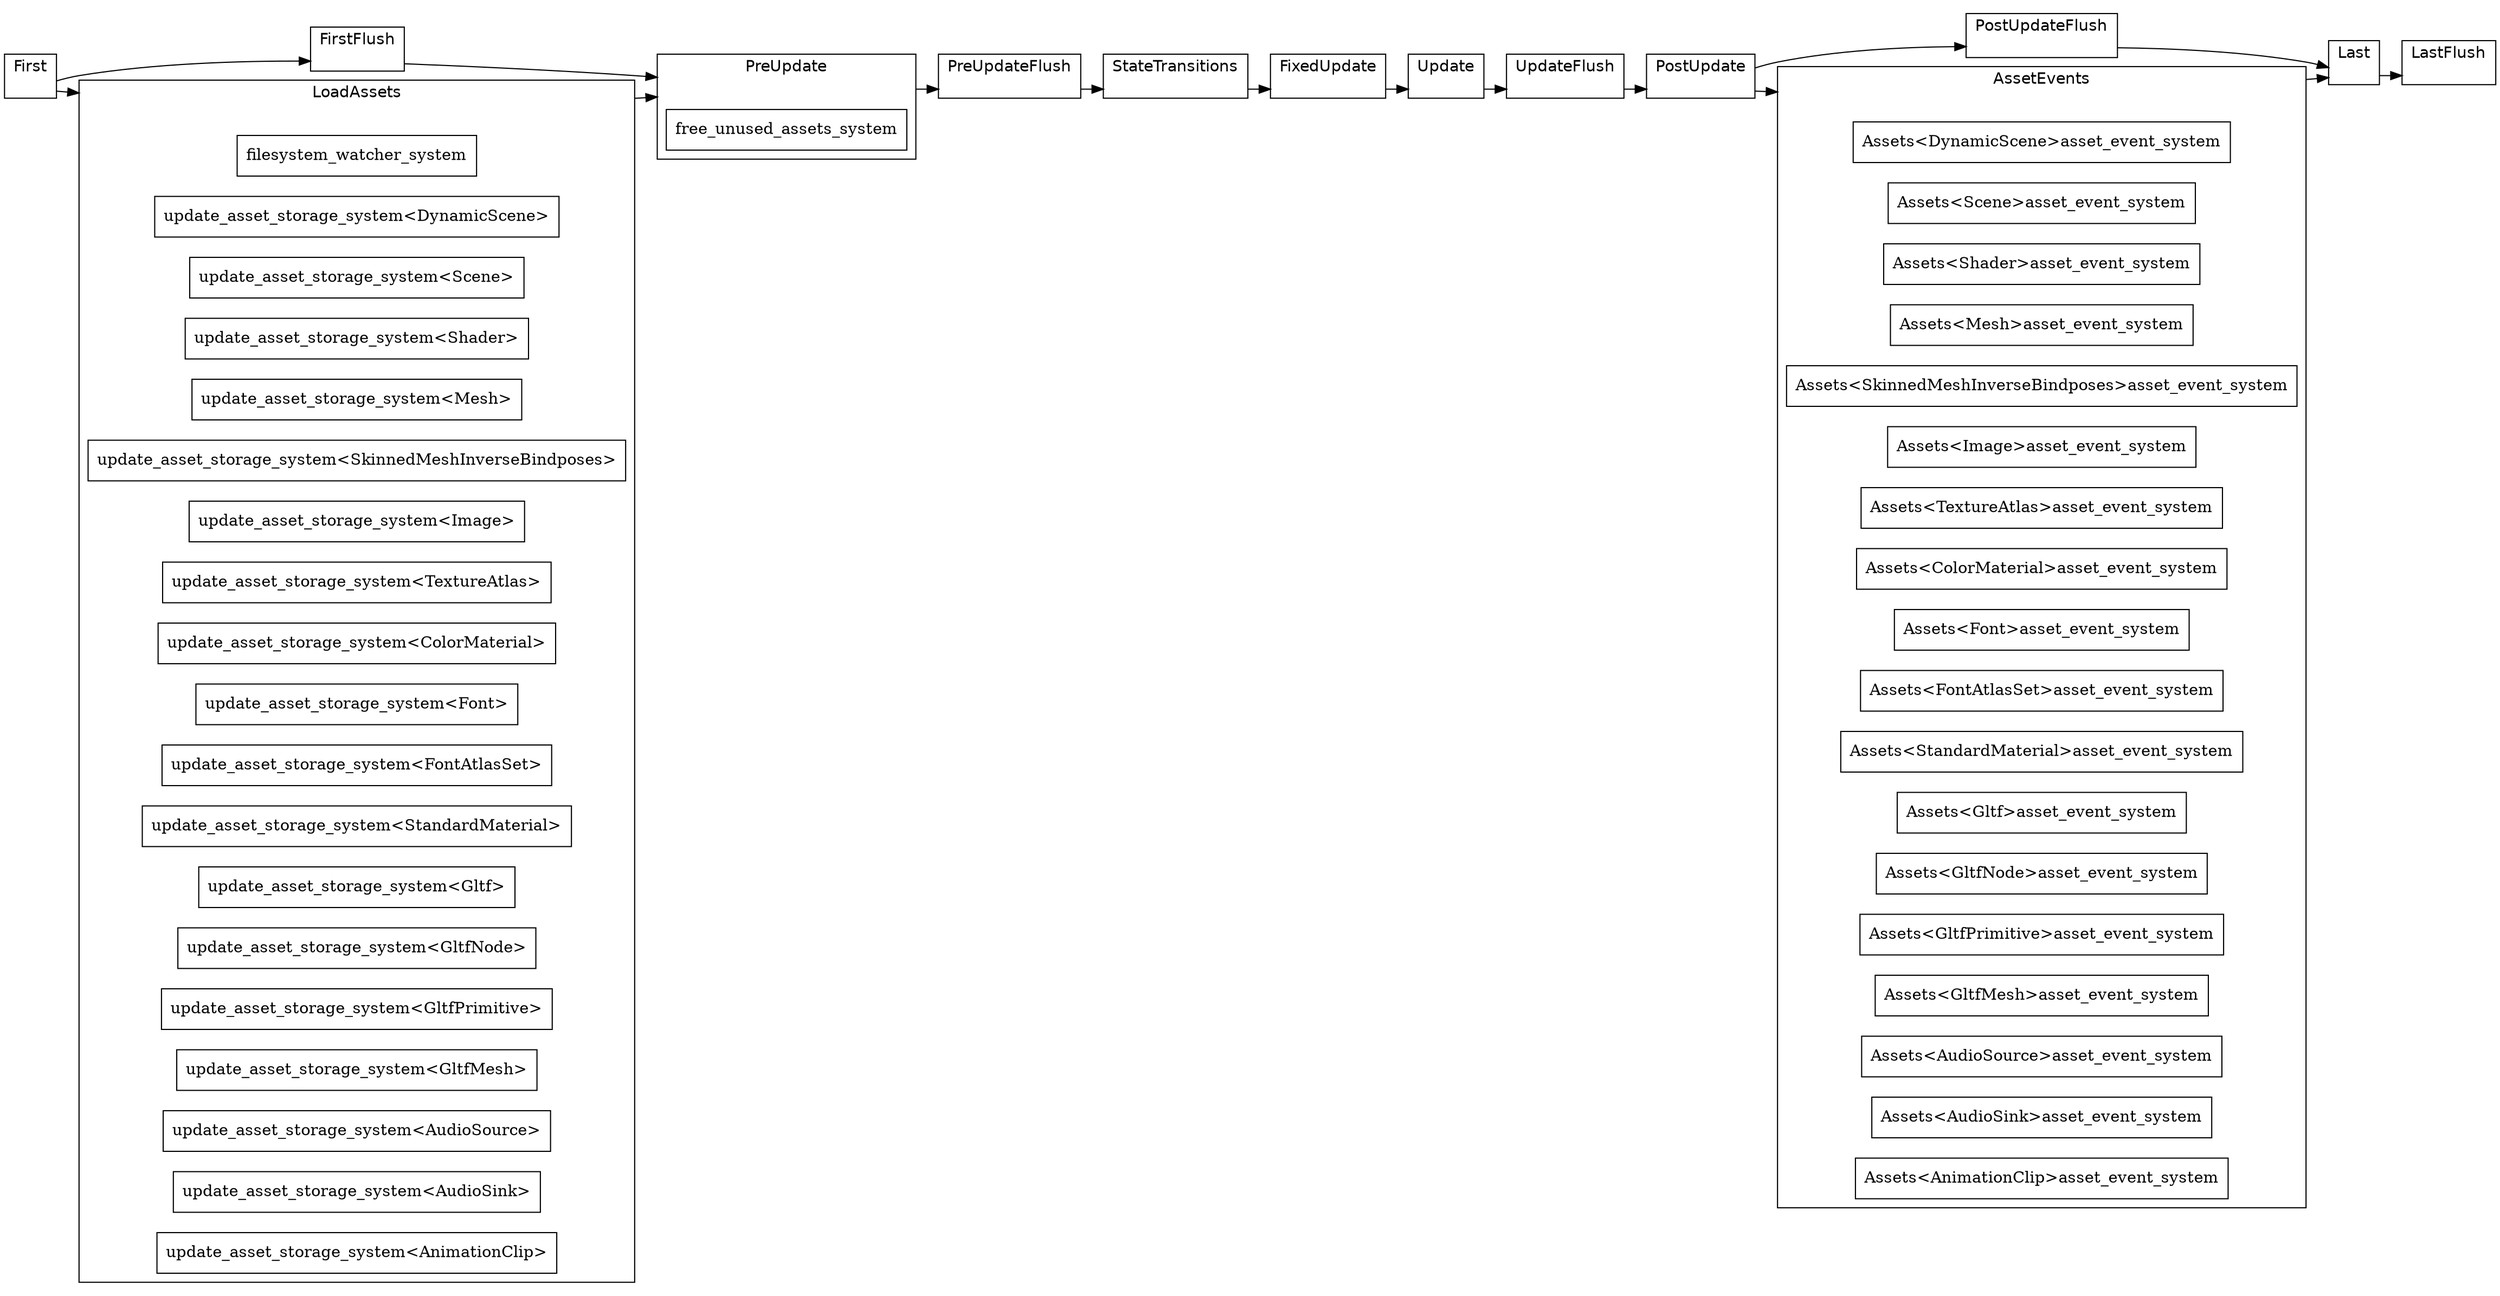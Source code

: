 digraph "schedule" {
	"compound"="true";
	"splines"="spline";
	"rankdir"="LR";
	"bgcolor"="white";
	"fontname"="Helvetica";
	node ["shape"="box", "style"="filled", "fillcolor"="white", "color"="black"];
	edge ["color"="black"];
	subgraph "clusternode_Set(0)" {
		"label"="Update";
		"bgcolor"="white";
		"set_marker_node_Set(0)" ["style"="invis", "label"="", "height"="0", "shape"="point"]
	}
	
	subgraph "clusternode_Set(2)" {
		"label"="FirstFlush";
		"bgcolor"="white";
		"set_marker_node_Set(2)" ["style"="invis", "label"="", "height"="0", "shape"="point"]
	}
	
	subgraph "clusternode_Set(3)" {
		"label"="PreUpdateFlush";
		"bgcolor"="white";
		"set_marker_node_Set(3)" ["style"="invis", "label"="", "height"="0", "shape"="point"]
	}
	
	subgraph "clusternode_Set(4)" {
		"label"="UpdateFlush";
		"bgcolor"="white";
		"set_marker_node_Set(4)" ["style"="invis", "label"="", "height"="0", "shape"="point"]
	}
	
	subgraph "clusternode_Set(5)" {
		"label"="PostUpdateFlush";
		"bgcolor"="white";
		"set_marker_node_Set(5)" ["style"="invis", "label"="", "height"="0", "shape"="point"]
	}
	
	subgraph "clusternode_Set(6)" {
		"label"="LastFlush";
		"bgcolor"="white";
		"set_marker_node_Set(6)" ["style"="invis", "label"="", "height"="0", "shape"="point"]
	}
	
	subgraph "clusternode_Set(7)" {
		"label"="First";
		"bgcolor"="white";
		"set_marker_node_Set(7)" ["style"="invis", "label"="", "height"="0", "shape"="point"]
	}
	
	subgraph "clusternode_Set(8)" {
		"label"="PreUpdate";
		"bgcolor"="white";
		"set_marker_node_Set(8)" ["style"="invis", "label"="", "height"="0", "shape"="point"]
		"node_System(47)" ["label"="free_unused_assets_system"]
	}
	
	subgraph "clusternode_Set(9)" {
		"label"="StateTransitions";
		"bgcolor"="white";
		"set_marker_node_Set(9)" ["style"="invis", "label"="", "height"="0", "shape"="point"]
	}
	
	subgraph "clusternode_Set(10)" {
		"label"="FixedUpdate";
		"bgcolor"="white";
		"set_marker_node_Set(10)" ["style"="invis", "label"="", "height"="0", "shape"="point"]
	}
	
	subgraph "clusternode_Set(11)" {
		"label"="PostUpdate";
		"bgcolor"="white";
		"set_marker_node_Set(11)" ["style"="invis", "label"="", "height"="0", "shape"="point"]
	}
	
	subgraph "clusternode_Set(12)" {
		"label"="Last";
		"bgcolor"="white";
		"set_marker_node_Set(12)" ["style"="invis", "label"="", "height"="0", "shape"="point"]
	}
	
	subgraph "clusternode_Set(58)" {
		"label"="LoadAssets";
		"bgcolor"="white";
		"set_marker_node_Set(58)" ["style"="invis", "label"="", "height"="0", "shape"="point"]
		"node_System(48)" ["label"="filesystem_watcher_system"]
		"node_System(50)" ["label"="update_asset_storage_system<DynamicScene>"]
		"node_System(53)" ["label"="update_asset_storage_system<Scene>"]
		"node_System(60)" ["label"="update_asset_storage_system<Shader>"]
		"node_System(74)" ["label"="update_asset_storage_system<Mesh>"]
		"node_System(77)" ["label"="update_asset_storage_system<SkinnedMeshInverseBindposes>"]
		"node_System(80)" ["label"="update_asset_storage_system<Image>"]
		"node_System(83)" ["label"="update_asset_storage_system<TextureAtlas>"]
		"node_System(86)" ["label"="update_asset_storage_system<ColorMaterial>"]
		"node_System(89)" ["label"="update_asset_storage_system<Font>"]
		"node_System(92)" ["label"="update_asset_storage_system<FontAtlasSet>"]
		"node_System(102)" ["label"="update_asset_storage_system<StandardMaterial>"]
		"node_System(113)" ["label"="update_asset_storage_system<Gltf>"]
		"node_System(116)" ["label"="update_asset_storage_system<GltfNode>"]
		"node_System(119)" ["label"="update_asset_storage_system<GltfPrimitive>"]
		"node_System(122)" ["label"="update_asset_storage_system<GltfMesh>"]
		"node_System(125)" ["label"="update_asset_storage_system<AudioSource>"]
		"node_System(128)" ["label"="update_asset_storage_system<AudioSink>"]
		"node_System(133)" ["label"="update_asset_storage_system<AnimationClip>"]
	}
	
	subgraph "clusternode_Set(59)" {
		"label"="AssetEvents";
		"bgcolor"="white";
		"set_marker_node_Set(59)" ["style"="invis", "label"="", "height"="0", "shape"="point"]
		"node_System(49)" ["label"="Assets<DynamicScene>asset_event_system"]
		"node_System(52)" ["label"="Assets<Scene>asset_event_system"]
		"node_System(59)" ["label"="Assets<Shader>asset_event_system"]
		"node_System(73)" ["label"="Assets<Mesh>asset_event_system"]
		"node_System(76)" ["label"="Assets<SkinnedMeshInverseBindposes>asset_event_system"]
		"node_System(79)" ["label"="Assets<Image>asset_event_system"]
		"node_System(82)" ["label"="Assets<TextureAtlas>asset_event_system"]
		"node_System(85)" ["label"="Assets<ColorMaterial>asset_event_system"]
		"node_System(88)" ["label"="Assets<Font>asset_event_system"]
		"node_System(91)" ["label"="Assets<FontAtlasSet>asset_event_system"]
		"node_System(101)" ["label"="Assets<StandardMaterial>asset_event_system"]
		"node_System(112)" ["label"="Assets<Gltf>asset_event_system"]
		"node_System(115)" ["label"="Assets<GltfNode>asset_event_system"]
		"node_System(118)" ["label"="Assets<GltfPrimitive>asset_event_system"]
		"node_System(121)" ["label"="Assets<GltfMesh>asset_event_system"]
		"node_System(124)" ["label"="Assets<AudioSource>asset_event_system"]
		"node_System(127)" ["label"="Assets<AudioSink>asset_event_system"]
		"node_System(132)" ["label"="Assets<AnimationClip>asset_event_system"]
	}
	
	"set_marker_node_Set(7)" -> "set_marker_node_Set(2)" ["lhead"="clusternode_Set(2)", "ltail"="clusternode_Set(7)"]
	"set_marker_node_Set(2)" -> "set_marker_node_Set(8)" ["lhead"="clusternode_Set(8)", "ltail"="clusternode_Set(2)"]
	"set_marker_node_Set(8)" -> "set_marker_node_Set(3)" ["lhead"="clusternode_Set(3)", "ltail"="clusternode_Set(8)"]
	"set_marker_node_Set(3)" -> "set_marker_node_Set(9)" ["lhead"="clusternode_Set(9)", "ltail"="clusternode_Set(3)"]
	"set_marker_node_Set(9)" -> "set_marker_node_Set(10)" ["lhead"="clusternode_Set(10)", "ltail"="clusternode_Set(9)"]
	"set_marker_node_Set(10)" -> "set_marker_node_Set(0)" ["lhead"="clusternode_Set(0)", "ltail"="clusternode_Set(10)"]
	"set_marker_node_Set(0)" -> "set_marker_node_Set(4)" ["lhead"="clusternode_Set(4)", "ltail"="clusternode_Set(0)"]
	"set_marker_node_Set(4)" -> "set_marker_node_Set(11)" ["lhead"="clusternode_Set(11)", "ltail"="clusternode_Set(4)"]
	"set_marker_node_Set(11)" -> "set_marker_node_Set(5)" ["lhead"="clusternode_Set(5)", "ltail"="clusternode_Set(11)"]
	"set_marker_node_Set(5)" -> "set_marker_node_Set(12)" ["lhead"="clusternode_Set(12)", "ltail"="clusternode_Set(5)"]
	"set_marker_node_Set(12)" -> "set_marker_node_Set(6)" ["lhead"="clusternode_Set(6)", "ltail"="clusternode_Set(12)"]
	"set_marker_node_Set(58)" -> "set_marker_node_Set(8)" ["lhead"="clusternode_Set(8)", "ltail"="clusternode_Set(58)"]
	"set_marker_node_Set(7)" -> "set_marker_node_Set(58)" ["lhead"="clusternode_Set(58)", "ltail"="clusternode_Set(7)"]
	"set_marker_node_Set(11)" -> "set_marker_node_Set(59)" ["lhead"="clusternode_Set(59)", "ltail"="clusternode_Set(11)"]
	"set_marker_node_Set(59)" -> "set_marker_node_Set(12)" ["lhead"="clusternode_Set(12)", "ltail"="clusternode_Set(59)"]
}
